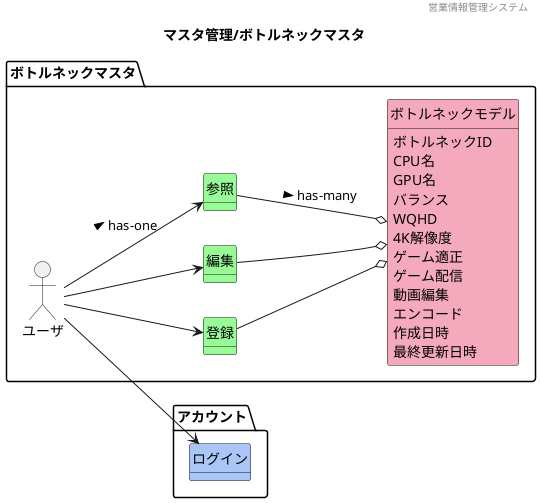 @startuml images/マスタ管理/ボトルネックマスタ
' ヘッダー
header 営業情報管理システム
' タイトル
title マスタ管理/ボトルネックマスタ
' 
hide circle
' 
hide method
left to right direction

package "アカウント"{
    class "ログイン" #A9C6F6

}

package "ボトルネックマスタ" {
    'ユーザや外部システム
    mix_actor "ユーザ"
    class "登録" #98fb98
    class "編集" #98fb98
    class "参照" #98fb98
    class "ボトルネックモデル" #F5A9BC
    ' class "" #F5A9BC
    ' class "" #ffd700

    'モデル同士の関係
    ユーザ --> 参照 : > has-one
    ユーザ --> 編集
    ユーザ --> 登録
    ユーザ --> ログイン
    参照 --o ボトルネックモデル : > has-many
    編集 --o ボトルネックモデル
    登録 --o ボトルネックモデル

    ' ボトルネックモデル

    'ドメインクラスの属性
    ボトルネックモデル : ボトルネックID
    ボトルネックモデル : CPU名
    ボトルネックモデル : GPU名
    ボトルネックモデル : バランス
    ボトルネックモデル : WQHD
    ボトルネックモデル : 4K解像度
    ボトルネックモデル : ゲーム適正
    ボトルネックモデル : ゲーム配信
    ボトルネックモデル : 動画編集
    ボトルネックモデル : エンコード
    ボトルネックモデル : 作成日時
    ボトルネックモデル : 最終更新日時



}



@enduml
